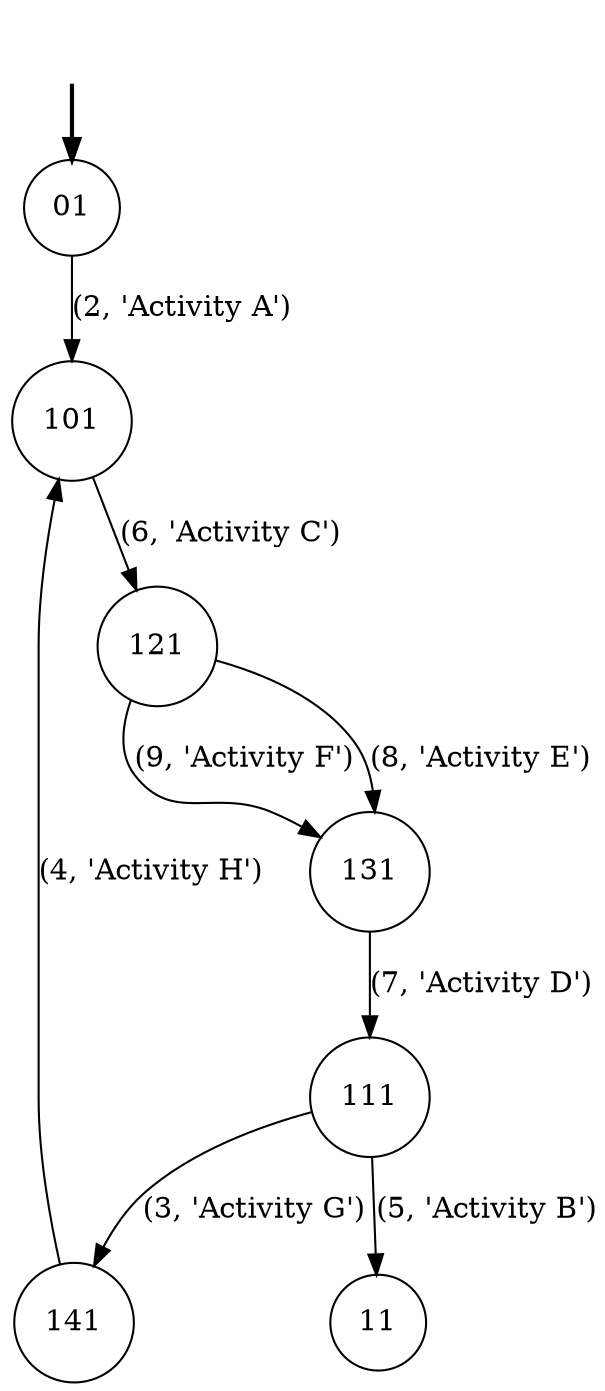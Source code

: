 digraph {
  fake [style=invisible]
  fake -> 01 [style=bold]
  131 [shape=circle]
  01 [shape=circle]
  141 [shape=circle]
  111 [shape=circle]
  101 [shape=circle]
  121 [shape=circle]
  11 [shape=circle]
  101 -> 121 [label="(6, 'Activity C')"]
  121 -> 131 [label="(9, 'Activity F')"]
  141 -> 101 [label="(4, 'Activity H')"]
  131 -> 111 [label="(7, 'Activity D')"]
  111 -> 141 [label="(3, 'Activity G')"]
  01 -> 101 [label="(2, 'Activity A')"]
  111 -> 11 [label="(5, 'Activity B')"]
  121 -> 131 [label="(8, 'Activity E')"]
}